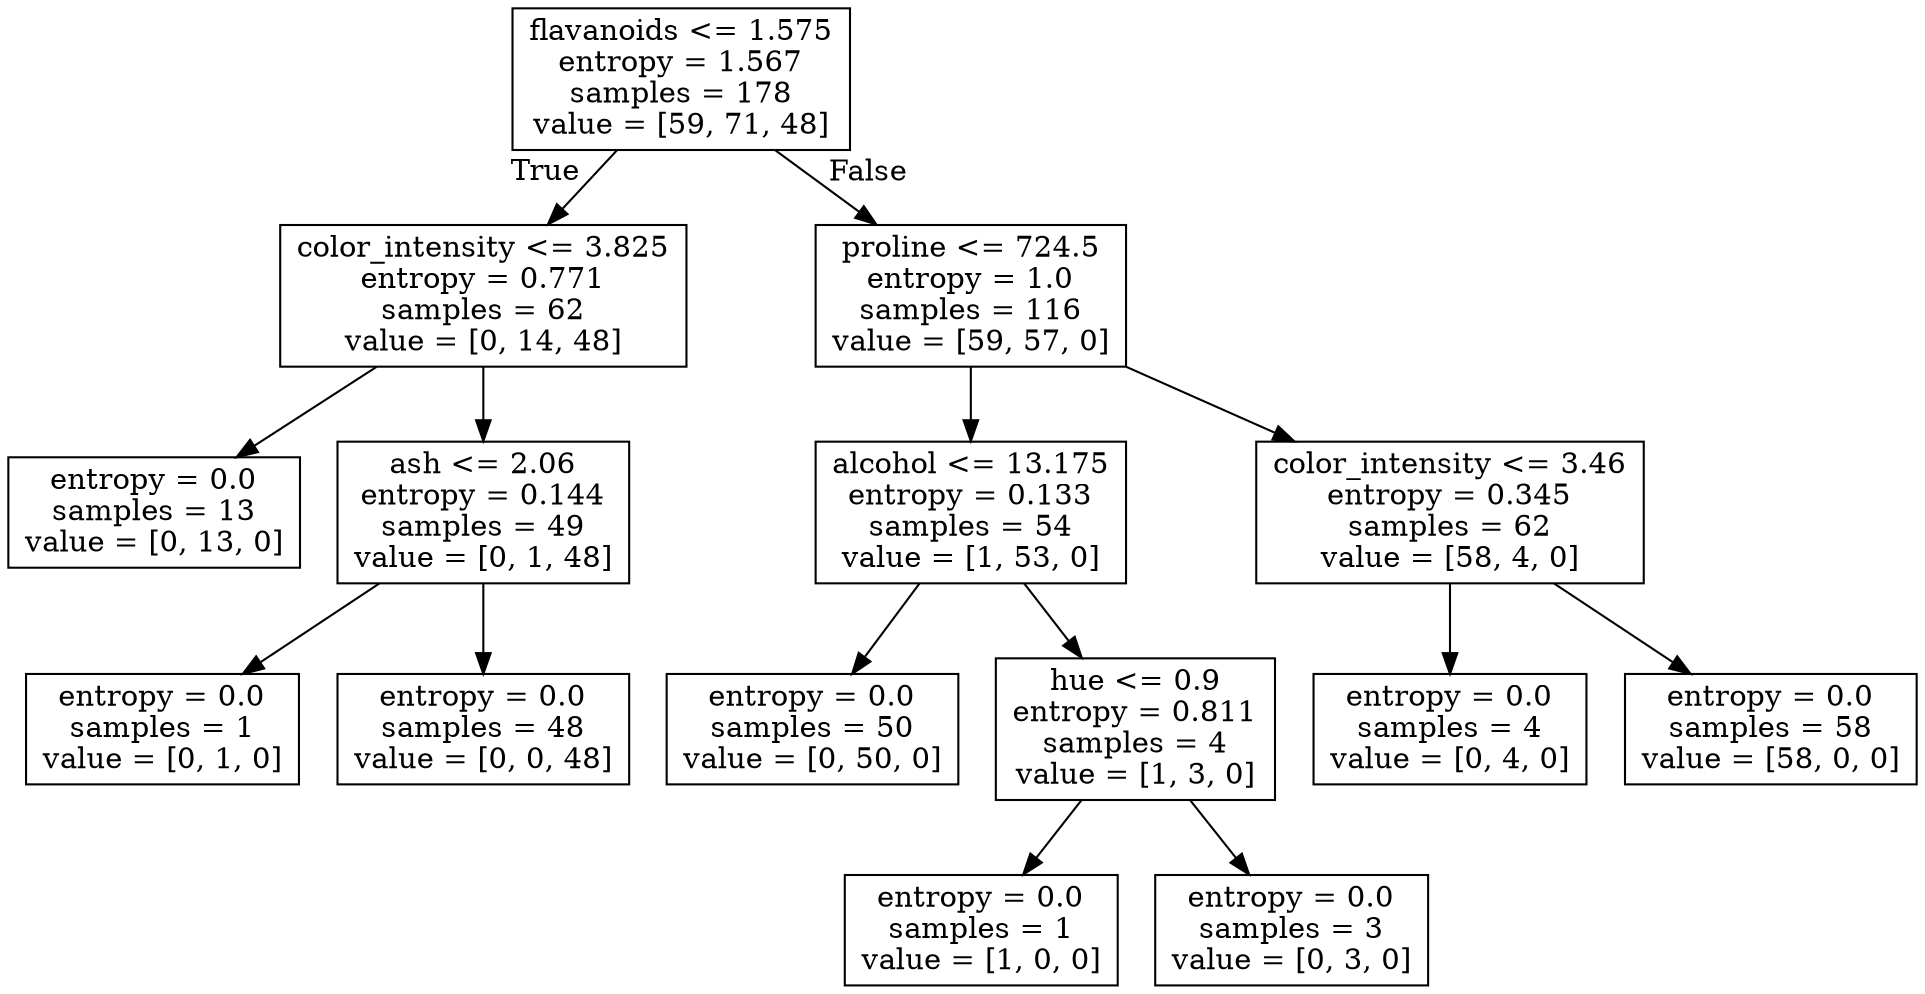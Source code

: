 digraph Tree {
node [shape=box] ;
0 [label="flavanoids <= 1.575\nentropy = 1.567\nsamples = 178\nvalue = [59, 71, 48]"] ;
1 [label="color_intensity <= 3.825\nentropy = 0.771\nsamples = 62\nvalue = [0, 14, 48]"] ;
0 -> 1 [labeldistance=2.5, labelangle=45, headlabel="True"] ;
2 [label="entropy = 0.0\nsamples = 13\nvalue = [0, 13, 0]"] ;
1 -> 2 ;
3 [label="ash <= 2.06\nentropy = 0.144\nsamples = 49\nvalue = [0, 1, 48]"] ;
1 -> 3 ;
4 [label="entropy = 0.0\nsamples = 1\nvalue = [0, 1, 0]"] ;
3 -> 4 ;
5 [label="entropy = 0.0\nsamples = 48\nvalue = [0, 0, 48]"] ;
3 -> 5 ;
6 [label="proline <= 724.5\nentropy = 1.0\nsamples = 116\nvalue = [59, 57, 0]"] ;
0 -> 6 [labeldistance=2.5, labelangle=-45, headlabel="False"] ;
7 [label="alcohol <= 13.175\nentropy = 0.133\nsamples = 54\nvalue = [1, 53, 0]"] ;
6 -> 7 ;
8 [label="entropy = 0.0\nsamples = 50\nvalue = [0, 50, 0]"] ;
7 -> 8 ;
9 [label="hue <= 0.9\nentropy = 0.811\nsamples = 4\nvalue = [1, 3, 0]"] ;
7 -> 9 ;
10 [label="entropy = 0.0\nsamples = 1\nvalue = [1, 0, 0]"] ;
9 -> 10 ;
11 [label="entropy = 0.0\nsamples = 3\nvalue = [0, 3, 0]"] ;
9 -> 11 ;
12 [label="color_intensity <= 3.46\nentropy = 0.345\nsamples = 62\nvalue = [58, 4, 0]"] ;
6 -> 12 ;
13 [label="entropy = 0.0\nsamples = 4\nvalue = [0, 4, 0]"] ;
12 -> 13 ;
14 [label="entropy = 0.0\nsamples = 58\nvalue = [58, 0, 0]"] ;
12 -> 14 ;
}